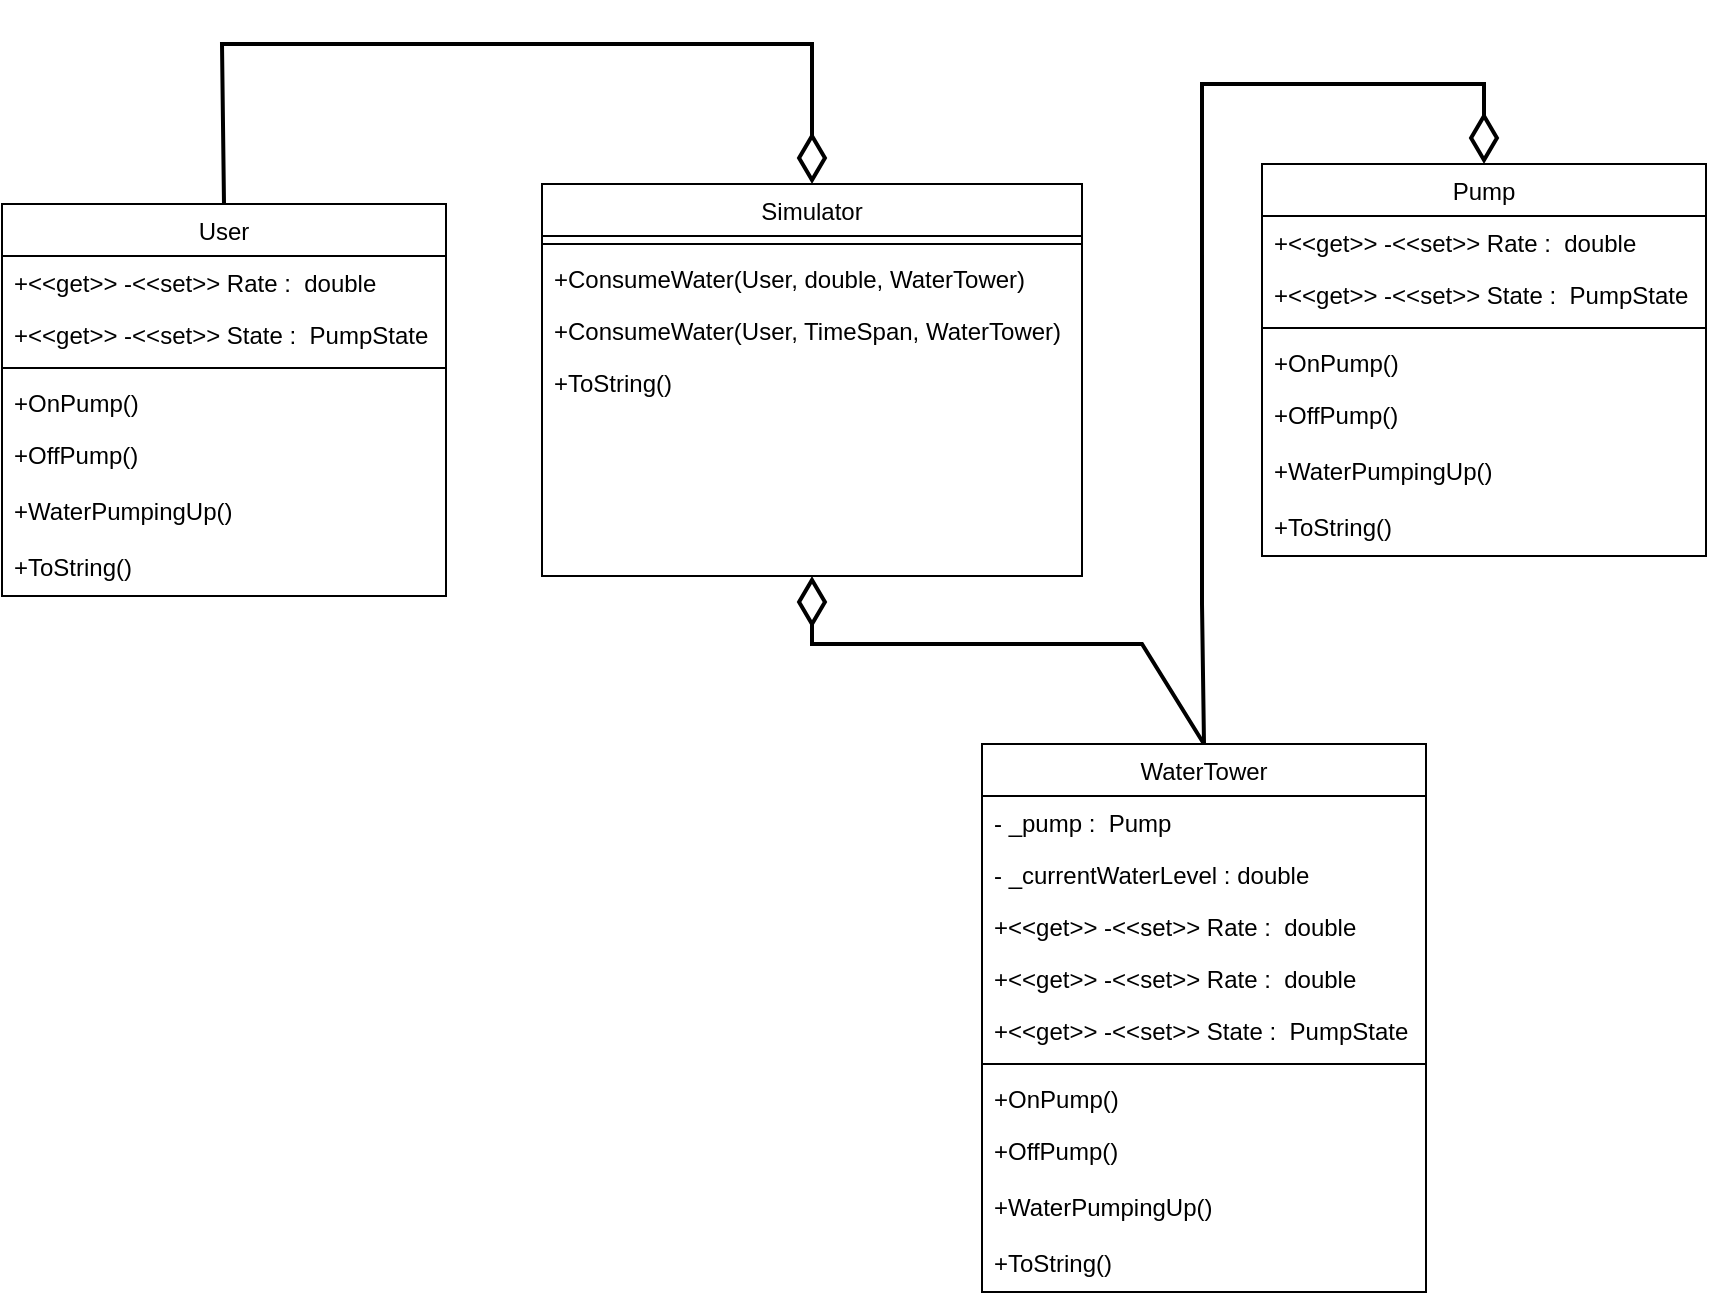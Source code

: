 <mxfile version="20.8.16" type="device"><diagram id="C5RBs43oDa-KdzZeNtuy" name="Page-1"><mxGraphModel dx="1925" dy="828" grid="1" gridSize="10" guides="1" tooltips="1" connect="1" arrows="1" fold="1" page="1" pageScale="1" pageWidth="827" pageHeight="1169" math="0" shadow="0"><root><mxCell id="WIyWlLk6GJQsqaUBKTNV-0"/><mxCell id="WIyWlLk6GJQsqaUBKTNV-1" parent="WIyWlLk6GJQsqaUBKTNV-0"/><mxCell id="zkfFHV4jXpPFQw0GAbJ--17" value="Pump" style="swimlane;fontStyle=0;align=center;verticalAlign=top;childLayout=stackLayout;horizontal=1;startSize=26;horizontalStack=0;resizeParent=1;resizeLast=0;collapsible=1;marginBottom=0;rounded=0;shadow=0;strokeWidth=1;" parent="WIyWlLk6GJQsqaUBKTNV-1" vertex="1"><mxGeometry x="620" y="120" width="222" height="196" as="geometry"><mxRectangle x="550" y="140" width="160" height="26" as="alternateBounds"/></mxGeometry></mxCell><mxCell id="zkfFHV4jXpPFQw0GAbJ--18" value="+&lt;&lt;get&gt;&gt; -&lt;&lt;set&gt;&gt; Rate :  double " style="text;align=left;verticalAlign=top;spacingLeft=4;spacingRight=4;overflow=hidden;rotatable=0;points=[[0,0.5],[1,0.5]];portConstraint=eastwest;" parent="zkfFHV4jXpPFQw0GAbJ--17" vertex="1"><mxGeometry y="26" width="222" height="26" as="geometry"/></mxCell><mxCell id="zkfFHV4jXpPFQw0GAbJ--19" value="+&lt;&lt;get&gt;&gt; -&lt;&lt;set&gt;&gt; State :  PumpState" style="text;align=left;verticalAlign=top;spacingLeft=4;spacingRight=4;overflow=hidden;rotatable=0;points=[[0,0.5],[1,0.5]];portConstraint=eastwest;rounded=0;shadow=0;html=0;" parent="zkfFHV4jXpPFQw0GAbJ--17" vertex="1"><mxGeometry y="52" width="222" height="26" as="geometry"/></mxCell><mxCell id="zkfFHV4jXpPFQw0GAbJ--23" value="" style="line;html=1;strokeWidth=1;align=left;verticalAlign=middle;spacingTop=-1;spacingLeft=3;spacingRight=3;rotatable=0;labelPosition=right;points=[];portConstraint=eastwest;" parent="zkfFHV4jXpPFQw0GAbJ--17" vertex="1"><mxGeometry y="78" width="222" height="8" as="geometry"/></mxCell><mxCell id="zkfFHV4jXpPFQw0GAbJ--24" value="+OnPump()" style="text;align=left;verticalAlign=top;spacingLeft=4;spacingRight=4;overflow=hidden;rotatable=0;points=[[0,0.5],[1,0.5]];portConstraint=eastwest;" parent="zkfFHV4jXpPFQw0GAbJ--17" vertex="1"><mxGeometry y="86" width="222" height="26" as="geometry"/></mxCell><mxCell id="zkfFHV4jXpPFQw0GAbJ--25" value="+OffPump()" style="text;align=left;verticalAlign=top;spacingLeft=4;spacingRight=4;overflow=hidden;rotatable=0;points=[[0,0.5],[1,0.5]];portConstraint=eastwest;" parent="zkfFHV4jXpPFQw0GAbJ--17" vertex="1"><mxGeometry y="112" width="222" height="28" as="geometry"/></mxCell><mxCell id="tdJ6DOWhyzgHbbauKslR-1" value="+WaterPumpingUp()" style="text;align=left;verticalAlign=top;spacingLeft=4;spacingRight=4;overflow=hidden;rotatable=0;points=[[0,0.5],[1,0.5]];portConstraint=eastwest;" parent="zkfFHV4jXpPFQw0GAbJ--17" vertex="1"><mxGeometry y="140" width="222" height="28" as="geometry"/></mxCell><mxCell id="tdJ6DOWhyzgHbbauKslR-2" value="+ToString()" style="text;align=left;verticalAlign=top;spacingLeft=4;spacingRight=4;overflow=hidden;rotatable=0;points=[[0,0.5],[1,0.5]];portConstraint=eastwest;" parent="zkfFHV4jXpPFQw0GAbJ--17" vertex="1"><mxGeometry y="168" width="222" height="28" as="geometry"/></mxCell><mxCell id="tdJ6DOWhyzgHbbauKslR-3" value="User" style="swimlane;fontStyle=0;align=center;verticalAlign=top;childLayout=stackLayout;horizontal=1;startSize=26;horizontalStack=0;resizeParent=1;resizeLast=0;collapsible=1;marginBottom=0;rounded=0;shadow=0;strokeWidth=1;" parent="WIyWlLk6GJQsqaUBKTNV-1" vertex="1"><mxGeometry x="-10" y="140" width="222" height="196" as="geometry"><mxRectangle x="550" y="140" width="160" height="26" as="alternateBounds"/></mxGeometry></mxCell><mxCell id="tdJ6DOWhyzgHbbauKslR-4" value="+&lt;&lt;get&gt;&gt; -&lt;&lt;set&gt;&gt; Rate :  double " style="text;align=left;verticalAlign=top;spacingLeft=4;spacingRight=4;overflow=hidden;rotatable=0;points=[[0,0.5],[1,0.5]];portConstraint=eastwest;" parent="tdJ6DOWhyzgHbbauKslR-3" vertex="1"><mxGeometry y="26" width="222" height="26" as="geometry"/></mxCell><mxCell id="tdJ6DOWhyzgHbbauKslR-5" value="+&lt;&lt;get&gt;&gt; -&lt;&lt;set&gt;&gt; State :  PumpState" style="text;align=left;verticalAlign=top;spacingLeft=4;spacingRight=4;overflow=hidden;rotatable=0;points=[[0,0.5],[1,0.5]];portConstraint=eastwest;rounded=0;shadow=0;html=0;" parent="tdJ6DOWhyzgHbbauKslR-3" vertex="1"><mxGeometry y="52" width="222" height="26" as="geometry"/></mxCell><mxCell id="tdJ6DOWhyzgHbbauKslR-6" value="" style="line;html=1;strokeWidth=1;align=left;verticalAlign=middle;spacingTop=-1;spacingLeft=3;spacingRight=3;rotatable=0;labelPosition=right;points=[];portConstraint=eastwest;" parent="tdJ6DOWhyzgHbbauKslR-3" vertex="1"><mxGeometry y="78" width="222" height="8" as="geometry"/></mxCell><mxCell id="tdJ6DOWhyzgHbbauKslR-7" value="+OnPump()" style="text;align=left;verticalAlign=top;spacingLeft=4;spacingRight=4;overflow=hidden;rotatable=0;points=[[0,0.5],[1,0.5]];portConstraint=eastwest;" parent="tdJ6DOWhyzgHbbauKslR-3" vertex="1"><mxGeometry y="86" width="222" height="26" as="geometry"/></mxCell><mxCell id="tdJ6DOWhyzgHbbauKslR-8" value="+OffPump()" style="text;align=left;verticalAlign=top;spacingLeft=4;spacingRight=4;overflow=hidden;rotatable=0;points=[[0,0.5],[1,0.5]];portConstraint=eastwest;" parent="tdJ6DOWhyzgHbbauKslR-3" vertex="1"><mxGeometry y="112" width="222" height="28" as="geometry"/></mxCell><mxCell id="tdJ6DOWhyzgHbbauKslR-9" value="+WaterPumpingUp()" style="text;align=left;verticalAlign=top;spacingLeft=4;spacingRight=4;overflow=hidden;rotatable=0;points=[[0,0.5],[1,0.5]];portConstraint=eastwest;" parent="tdJ6DOWhyzgHbbauKslR-3" vertex="1"><mxGeometry y="140" width="222" height="28" as="geometry"/></mxCell><mxCell id="tdJ6DOWhyzgHbbauKslR-10" value="+ToString()" style="text;align=left;verticalAlign=top;spacingLeft=4;spacingRight=4;overflow=hidden;rotatable=0;points=[[0,0.5],[1,0.5]];portConstraint=eastwest;" parent="tdJ6DOWhyzgHbbauKslR-3" vertex="1"><mxGeometry y="168" width="222" height="28" as="geometry"/></mxCell><mxCell id="tdJ6DOWhyzgHbbauKslR-11" value="Simulator" style="swimlane;fontStyle=0;align=center;verticalAlign=top;childLayout=stackLayout;horizontal=1;startSize=26;horizontalStack=0;resizeParent=1;resizeLast=0;collapsible=1;marginBottom=0;rounded=0;shadow=0;strokeWidth=1;" parent="WIyWlLk6GJQsqaUBKTNV-1" vertex="1"><mxGeometry x="260" y="130" width="270" height="196" as="geometry"><mxRectangle x="550" y="140" width="160" height="26" as="alternateBounds"/></mxGeometry></mxCell><mxCell id="tdJ6DOWhyzgHbbauKslR-14" value="" style="line;html=1;strokeWidth=1;align=left;verticalAlign=middle;spacingTop=-1;spacingLeft=3;spacingRight=3;rotatable=0;labelPosition=right;points=[];portConstraint=eastwest;" parent="tdJ6DOWhyzgHbbauKslR-11" vertex="1"><mxGeometry y="26" width="270" height="8" as="geometry"/></mxCell><mxCell id="tdJ6DOWhyzgHbbauKslR-15" value="+ConsumeWater(User, double, WaterTower)" style="text;align=left;verticalAlign=top;spacingLeft=4;spacingRight=4;overflow=hidden;rotatable=0;points=[[0,0.5],[1,0.5]];portConstraint=eastwest;" parent="tdJ6DOWhyzgHbbauKslR-11" vertex="1"><mxGeometry y="34" width="270" height="26" as="geometry"/></mxCell><mxCell id="wMN7JfFU5T6iAqjCE7ml-0" value="+ConsumeWater(User, TimeSpan, WaterTower)" style="text;align=left;verticalAlign=top;spacingLeft=4;spacingRight=4;overflow=hidden;rotatable=0;points=[[0,0.5],[1,0.5]];portConstraint=eastwest;" parent="tdJ6DOWhyzgHbbauKslR-11" vertex="1"><mxGeometry y="60" width="270" height="26" as="geometry"/></mxCell><mxCell id="tdJ6DOWhyzgHbbauKslR-18" value="+ToString()" style="text;align=left;verticalAlign=top;spacingLeft=4;spacingRight=4;overflow=hidden;rotatable=0;points=[[0,0.5],[1,0.5]];portConstraint=eastwest;" parent="tdJ6DOWhyzgHbbauKslR-11" vertex="1"><mxGeometry y="86" width="270" height="28" as="geometry"/></mxCell><mxCell id="tdJ6DOWhyzgHbbauKslR-19" value="WaterTower" style="swimlane;fontStyle=0;align=center;verticalAlign=top;childLayout=stackLayout;horizontal=1;startSize=26;horizontalStack=0;resizeParent=1;resizeLast=0;collapsible=1;marginBottom=0;rounded=0;shadow=0;strokeWidth=1;" parent="WIyWlLk6GJQsqaUBKTNV-1" vertex="1"><mxGeometry x="480" y="410" width="222" height="274" as="geometry"><mxRectangle x="550" y="140" width="160" height="26" as="alternateBounds"/></mxGeometry></mxCell><mxCell id="tdJ6DOWhyzgHbbauKslR-20" value="- _pump :  Pump" style="text;align=left;verticalAlign=top;spacingLeft=4;spacingRight=4;overflow=hidden;rotatable=0;points=[[0,0.5],[1,0.5]];portConstraint=eastwest;" parent="tdJ6DOWhyzgHbbauKslR-19" vertex="1"><mxGeometry y="26" width="222" height="26" as="geometry"/></mxCell><mxCell id="wMN7JfFU5T6iAqjCE7ml-3" value="- _currentWaterLevel : double " style="text;align=left;verticalAlign=top;spacingLeft=4;spacingRight=4;overflow=hidden;rotatable=0;points=[[0,0.5],[1,0.5]];portConstraint=eastwest;" parent="tdJ6DOWhyzgHbbauKslR-19" vertex="1"><mxGeometry y="52" width="222" height="26" as="geometry"/></mxCell><mxCell id="wMN7JfFU5T6iAqjCE7ml-2" value="+&lt;&lt;get&gt;&gt; -&lt;&lt;set&gt;&gt; Rate :  double " style="text;align=left;verticalAlign=top;spacingLeft=4;spacingRight=4;overflow=hidden;rotatable=0;points=[[0,0.5],[1,0.5]];portConstraint=eastwest;" parent="tdJ6DOWhyzgHbbauKslR-19" vertex="1"><mxGeometry y="78" width="222" height="26" as="geometry"/></mxCell><mxCell id="wMN7JfFU5T6iAqjCE7ml-1" value="+&lt;&lt;get&gt;&gt; -&lt;&lt;set&gt;&gt; Rate :  double " style="text;align=left;verticalAlign=top;spacingLeft=4;spacingRight=4;overflow=hidden;rotatable=0;points=[[0,0.5],[1,0.5]];portConstraint=eastwest;" parent="tdJ6DOWhyzgHbbauKslR-19" vertex="1"><mxGeometry y="104" width="222" height="26" as="geometry"/></mxCell><mxCell id="tdJ6DOWhyzgHbbauKslR-21" value="+&lt;&lt;get&gt;&gt; -&lt;&lt;set&gt;&gt; State :  PumpState" style="text;align=left;verticalAlign=top;spacingLeft=4;spacingRight=4;overflow=hidden;rotatable=0;points=[[0,0.5],[1,0.5]];portConstraint=eastwest;rounded=0;shadow=0;html=0;" parent="tdJ6DOWhyzgHbbauKslR-19" vertex="1"><mxGeometry y="130" width="222" height="26" as="geometry"/></mxCell><mxCell id="tdJ6DOWhyzgHbbauKslR-22" value="" style="line;html=1;strokeWidth=1;align=left;verticalAlign=middle;spacingTop=-1;spacingLeft=3;spacingRight=3;rotatable=0;labelPosition=right;points=[];portConstraint=eastwest;" parent="tdJ6DOWhyzgHbbauKslR-19" vertex="1"><mxGeometry y="156" width="222" height="8" as="geometry"/></mxCell><mxCell id="tdJ6DOWhyzgHbbauKslR-23" value="+OnPump()" style="text;align=left;verticalAlign=top;spacingLeft=4;spacingRight=4;overflow=hidden;rotatable=0;points=[[0,0.5],[1,0.5]];portConstraint=eastwest;" parent="tdJ6DOWhyzgHbbauKslR-19" vertex="1"><mxGeometry y="164" width="222" height="26" as="geometry"/></mxCell><mxCell id="tdJ6DOWhyzgHbbauKslR-24" value="+OffPump()" style="text;align=left;verticalAlign=top;spacingLeft=4;spacingRight=4;overflow=hidden;rotatable=0;points=[[0,0.5],[1,0.5]];portConstraint=eastwest;" parent="tdJ6DOWhyzgHbbauKslR-19" vertex="1"><mxGeometry y="190" width="222" height="28" as="geometry"/></mxCell><mxCell id="tdJ6DOWhyzgHbbauKslR-25" value="+WaterPumpingUp()" style="text;align=left;verticalAlign=top;spacingLeft=4;spacingRight=4;overflow=hidden;rotatable=0;points=[[0,0.5],[1,0.5]];portConstraint=eastwest;" parent="tdJ6DOWhyzgHbbauKslR-19" vertex="1"><mxGeometry y="218" width="222" height="28" as="geometry"/></mxCell><mxCell id="tdJ6DOWhyzgHbbauKslR-26" value="+ToString()" style="text;align=left;verticalAlign=top;spacingLeft=4;spacingRight=4;overflow=hidden;rotatable=0;points=[[0,0.5],[1,0.5]];portConstraint=eastwest;" parent="tdJ6DOWhyzgHbbauKslR-19" vertex="1"><mxGeometry y="246" width="222" height="28" as="geometry"/></mxCell><mxCell id="z9RgwSfCSR8eABv1IUny-1" value="" style="endArrow=none;html=1;rounded=0;entryX=0.5;entryY=0;entryDx=0;entryDy=0;exitX=0.5;exitY=0;exitDx=0;exitDy=0;startArrow=diamondThin;startFill=0;strokeWidth=2;jumpSize=6;endSize=20;startSize=20;" edge="1" parent="WIyWlLk6GJQsqaUBKTNV-1" source="tdJ6DOWhyzgHbbauKslR-11" target="tdJ6DOWhyzgHbbauKslR-3"><mxGeometry width="50" height="50" relative="1" as="geometry"><mxPoint x="310" y="320" as="sourcePoint"/><mxPoint x="360" y="270" as="targetPoint"/><Array as="points"><mxPoint x="395" y="60"/><mxPoint x="100" y="60"/></Array></mxGeometry></mxCell><mxCell id="z9RgwSfCSR8eABv1IUny-3" value="" style="endArrow=diamondThin;html=1;rounded=0;strokeWidth=2;startSize=20;endSize=20;jumpSize=6;exitX=0.5;exitY=0;exitDx=0;exitDy=0;entryX=0.5;entryY=0;entryDx=0;entryDy=0;startArrow=none;startFill=0;endFill=0;" edge="1" parent="WIyWlLk6GJQsqaUBKTNV-1" source="tdJ6DOWhyzgHbbauKslR-19" target="zkfFHV4jXpPFQw0GAbJ--17"><mxGeometry width="50" height="50" relative="1" as="geometry"><mxPoint x="710" y="420" as="sourcePoint"/><mxPoint x="740" y="80" as="targetPoint"/><Array as="points"><mxPoint x="590" y="340"/><mxPoint x="590" y="80"/><mxPoint x="731" y="80"/></Array></mxGeometry></mxCell><mxCell id="z9RgwSfCSR8eABv1IUny-4" value="" style="endArrow=diamondThin;html=1;rounded=0;strokeWidth=2;startSize=20;endSize=20;jumpSize=6;exitX=0.5;exitY=0;exitDx=0;exitDy=0;entryX=0.5;entryY=1;entryDx=0;entryDy=0;startArrow=none;startFill=0;endFill=0;" edge="1" parent="WIyWlLk6GJQsqaUBKTNV-1" source="tdJ6DOWhyzgHbbauKslR-19" target="tdJ6DOWhyzgHbbauKslR-11"><mxGeometry width="50" height="50" relative="1" as="geometry"><mxPoint x="310" y="320" as="sourcePoint"/><mxPoint x="400" y="360" as="targetPoint"/><Array as="points"><mxPoint x="560" y="360"/><mxPoint x="395" y="360"/></Array></mxGeometry></mxCell></root></mxGraphModel></diagram></mxfile>